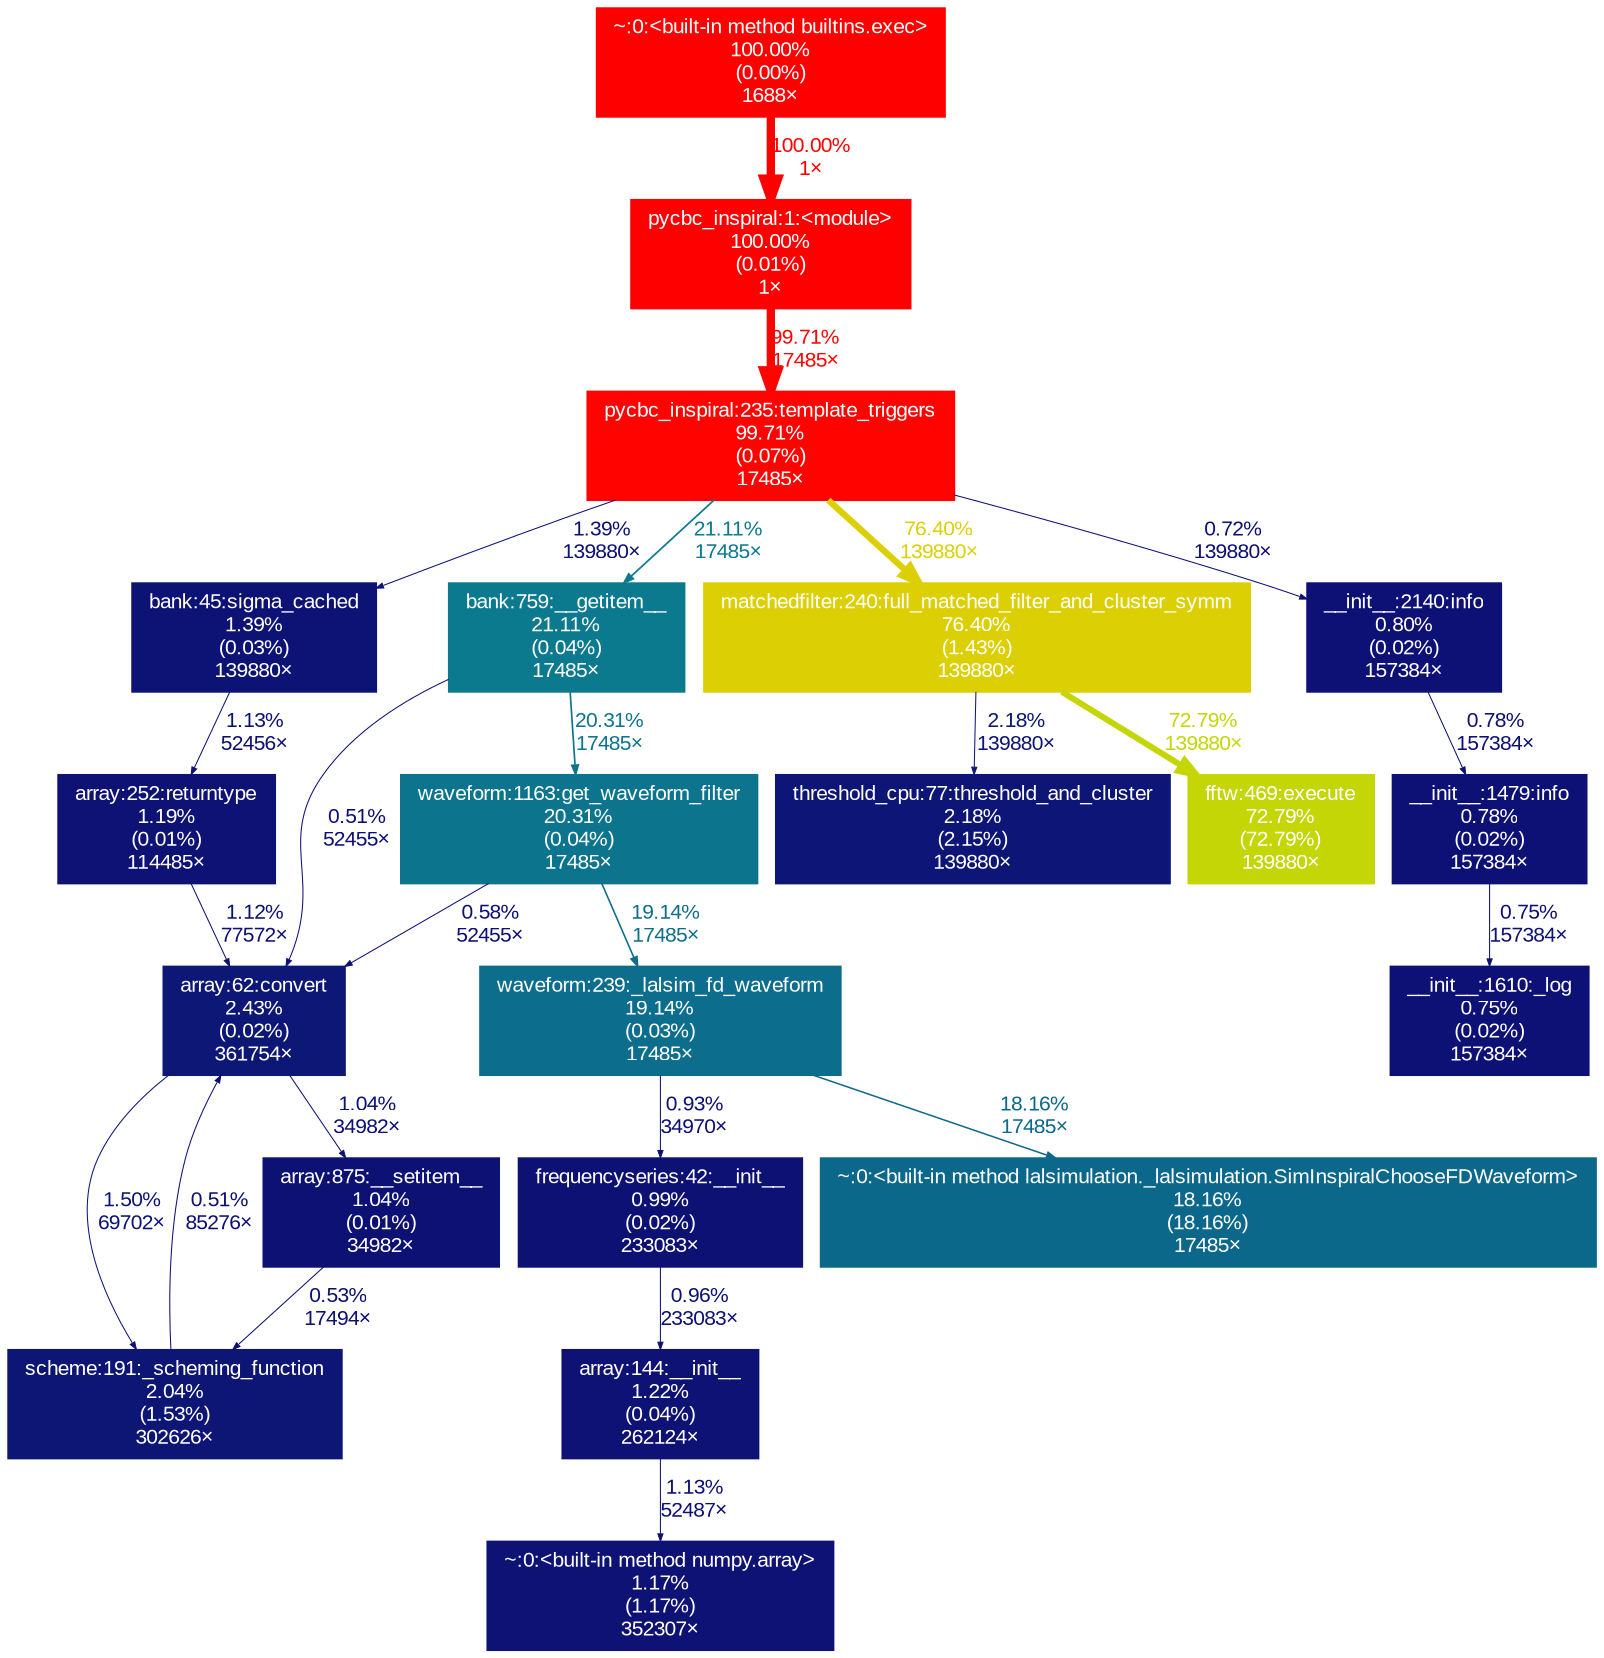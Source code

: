 digraph {
	graph [fontname=Arial, nodesep=0.125, ranksep=0.25];
	node [fontcolor=white, fontname=Arial, height=0, shape=box, style=filled, width=0];
	edge [fontname=Arial];
	372 [color="#ff0000", fontcolor="#ffffff", fontsize="10.00", label="pycbc_inspiral:1:<module>\n100.00%\n(0.01%)\n1×", tooltip="/work/pi_ccapano_umassd_edu/nperla_umassd_edu/envs/pycbc/bin/pycbc_inspiral"];
	372 -> 2567 [arrowsize="1.00", color="#ff0300", fontcolor="#ff0300", fontsize="10.00", label="99.71%\n17485×", labeldistance="3.99", penwidth="3.99"];
	1461 [color="#0d1274", fontcolor="#ffffff", fontsize="10.00", label="~:0:<built-in method numpy.array>\n1.17%\n(1.17%)\n352307×", tooltip="~"];
	1471 [color="#ff0000", fontcolor="#ffffff", fontsize="10.00", label="~:0:<built-in method builtins.exec>\n100.00%\n(0.00%)\n1688×", tooltip="~"];
	1471 -> 372 [arrowsize="1.00", color="#ff0000", fontcolor="#ff0000", fontsize="10.00", label="100.00%\n1×", labeldistance="4.00", penwidth="4.00"];
	1893 [color="#0d1575", fontcolor="#ffffff", fontsize="10.00", label="scheme:191:_scheming_function\n2.04%\n(1.53%)\n302626×", tooltip="/work/pi_ccapano_umassd_edu/nperla_umassd_edu/envs/pycbc/lib/python3.11/site-packages/pycbc/scheme.py"];
	1893 -> 3610 [arrowsize="0.35", color="#0d0f73", fontcolor="#0d0f73", fontsize="10.00", label="0.51%\n85276×", labeldistance="0.50", penwidth="0.50"];
	2155 [color="#0d1274", fontcolor="#ffffff", fontsize="10.00", label="array:144:__init__\n1.22%\n(0.04%)\n262124×", tooltip="/work/pi_ccapano_umassd_edu/nperla_umassd_edu/envs/pycbc/lib/python3.11/site-packages/pycbc/types/array.py"];
	2155 -> 1461 [arrowsize="0.35", color="#0d1174", fontcolor="#0d1174", fontsize="10.00", label="1.13%\n52487×", labeldistance="0.50", penwidth="0.50"];
	2180 [color="#0d1275", fontcolor="#ffffff", fontsize="10.00", label="bank:45:sigma_cached\n1.39%\n(0.03%)\n139880×", tooltip="/work/pi_ccapano_umassd_edu/nperla_umassd_edu/envs/pycbc/lib/python3.11/site-packages/pycbc/waveform/bank.py"];
	2180 -> 7515 [arrowsize="0.35", color="#0d1174", fontcolor="#0d1174", fontsize="10.00", label="1.13%\n52456×", labeldistance="0.50", penwidth="0.50"];
	2181 [color="#0c7a8e", fontcolor="#ffffff", fontsize="10.00", label="bank:759:__getitem__\n21.11%\n(0.04%)\n17485×", tooltip="/work/pi_ccapano_umassd_edu/nperla_umassd_edu/envs/pycbc/lib/python3.11/site-packages/pycbc/waveform/bank.py"];
	2181 -> 2606 [arrowsize="0.45", color="#0c758d", fontcolor="#0c758d", fontsize="10.00", label="20.31%\n17485×", labeldistance="0.81", penwidth="0.81"];
	2181 -> 3610 [arrowsize="0.35", color="#0d0f73", fontcolor="#0d0f73", fontsize="10.00", label="0.51%\n52455×", labeldistance="0.50", penwidth="0.50"];
	2258 [color="#0d1174", fontcolor="#ffffff", fontsize="10.00", label="array:875:__setitem__\n1.04%\n(0.01%)\n34982×", tooltip="/work/pi_ccapano_umassd_edu/nperla_umassd_edu/envs/pycbc/lib/python3.11/site-packages/pycbc/types/array.py"];
	2258 -> 1893 [arrowsize="0.35", color="#0d0f73", fontcolor="#0d0f73", fontsize="10.00", label="0.53%\n17494×", labeldistance="0.50", penwidth="0.50"];
	2271 [color="#0d1174", fontcolor="#ffffff", fontsize="10.00", label="frequencyseries:42:__init__\n0.99%\n(0.02%)\n233083×", tooltip="/work/pi_ccapano_umassd_edu/nperla_umassd_edu/envs/pycbc/lib/python3.11/site-packages/pycbc/types/frequencyseries.py"];
	2271 -> 2155 [arrowsize="0.35", color="#0d1174", fontcolor="#0d1174", fontsize="10.00", label="0.96%\n233083×", labeldistance="0.50", penwidth="0.50"];
	2567 [color="#ff0300", fontcolor="#ffffff", fontsize="10.00", label="pycbc_inspiral:235:template_triggers\n99.71%\n(0.07%)\n17485×", tooltip="/work/pi_ccapano_umassd_edu/nperla_umassd_edu/envs/pycbc/bin/pycbc_inspiral"];
	2567 -> 2180 [arrowsize="0.35", color="#0d1275", fontcolor="#0d1275", fontsize="10.00", label="1.39%\n139880×", labeldistance="0.50", penwidth="0.50"];
	2567 -> 2181 [arrowsize="0.46", color="#0c7a8e", fontcolor="#0c7a8e", fontsize="10.00", label="21.11%\n17485×", labeldistance="0.84", penwidth="0.84"];
	2567 -> 2585 [arrowsize="0.87", color="#dcd005", fontcolor="#dcd005", fontsize="10.00", label="76.40%\n139880×", labeldistance="3.06", penwidth="3.06"];
	2567 -> 2679 [arrowsize="0.35", color="#0d1074", fontcolor="#0d1074", fontsize="10.00", label="0.72%\n139880×", labeldistance="0.50", penwidth="0.50"];
	2585 [color="#dcd005", fontcolor="#ffffff", fontsize="10.00", label="matchedfilter:240:full_matched_filter_and_cluster_symm\n76.40%\n(1.43%)\n139880×", tooltip="/work/pi_ccapano_umassd_edu/nperla_umassd_edu/envs/pycbc/lib/python3.11/site-packages/pycbc/filter/matchedfilter.py"];
	2585 -> 4014 [arrowsize="0.35", color="#0d1676", fontcolor="#0d1676", fontsize="10.00", label="2.18%\n139880×", labeldistance="0.50", penwidth="0.50"];
	2585 -> 7328 [arrowsize="0.85", color="#c4d606", fontcolor="#c4d606", fontsize="10.00", label="72.79%\n139880×", labeldistance="2.91", penwidth="2.91"];
	2606 [color="#0c758d", fontcolor="#ffffff", fontsize="10.00", label="waveform:1163:get_waveform_filter\n20.31%\n(0.04%)\n17485×", tooltip="/work/pi_ccapano_umassd_edu/nperla_umassd_edu/envs/pycbc/lib/python3.11/site-packages/pycbc/waveform/waveform.py"];
	2606 -> 3610 [arrowsize="0.35", color="#0d0f73", fontcolor="#0d0f73", fontsize="10.00", label="0.58%\n52455×", labeldistance="0.50", penwidth="0.50"];
	2606 -> 3632 [arrowsize="0.44", color="#0c6e8c", fontcolor="#0c6e8c", fontsize="10.00", label="19.14%\n17485×", labeldistance="0.77", penwidth="0.77"];
	2679 [color="#0d1074", fontcolor="#ffffff", fontsize="10.00", label="__init__:2140:info\n0.80%\n(0.02%)\n157384×", tooltip="/work/pi_ccapano_umassd_edu/nperla_umassd_edu/envs/pycbc/lib/python3.11/logging/__init__.py"];
	2679 -> 3533 [arrowsize="0.35", color="#0d1074", fontcolor="#0d1074", fontsize="10.00", label="0.78%\n157384×", labeldistance="0.50", penwidth="0.50"];
	3485 [color="#0d1074", fontcolor="#ffffff", fontsize="10.00", label="__init__:1610:_log\n0.75%\n(0.02%)\n157384×", tooltip="/work/pi_ccapano_umassd_edu/nperla_umassd_edu/envs/pycbc/lib/python3.11/logging/__init__.py"];
	3533 [color="#0d1074", fontcolor="#ffffff", fontsize="10.00", label="__init__:1479:info\n0.78%\n(0.02%)\n157384×", tooltip="/work/pi_ccapano_umassd_edu/nperla_umassd_edu/envs/pycbc/lib/python3.11/logging/__init__.py"];
	3533 -> 3485 [arrowsize="0.35", color="#0d1074", fontcolor="#0d1074", fontsize="10.00", label="0.75%\n157384×", labeldistance="0.50", penwidth="0.50"];
	3610 [color="#0d1776", fontcolor="#ffffff", fontsize="10.00", label="array:62:convert\n2.43%\n(0.02%)\n361754×", tooltip="/work/pi_ccapano_umassd_edu/nperla_umassd_edu/envs/pycbc/lib/python3.11/site-packages/pycbc/types/array.py"];
	3610 -> 1893 [arrowsize="0.35", color="#0d1375", fontcolor="#0d1375", fontsize="10.00", label="1.50%\n69702×", labeldistance="0.50", penwidth="0.50"];
	3610 -> 2258 [arrowsize="0.35", color="#0d1174", fontcolor="#0d1174", fontsize="10.00", label="1.04%\n34982×", labeldistance="0.50", penwidth="0.50"];
	3632 [color="#0c6e8c", fontcolor="#ffffff", fontsize="10.00", label="waveform:239:_lalsim_fd_waveform\n19.14%\n(0.03%)\n17485×", tooltip="/work/pi_ccapano_umassd_edu/nperla_umassd_edu/envs/pycbc/lib/python3.11/site-packages/pycbc/waveform/waveform.py"];
	3632 -> 2271 [arrowsize="0.35", color="#0d1174", fontcolor="#0d1174", fontsize="10.00", label="0.93%\n34970×", labeldistance="0.50", penwidth="0.50"];
	3632 -> 5188 [arrowsize="0.43", color="#0c688a", fontcolor="#0c688a", fontsize="10.00", label="18.16%\n17485×", labeldistance="0.73", penwidth="0.73"];
	4014 [color="#0d1676", fontcolor="#ffffff", fontsize="10.00", label="threshold_cpu:77:threshold_and_cluster\n2.18%\n(2.15%)\n139880×", tooltip="/work/pi_ccapano_umassd_edu/nperla_umassd_edu/envs/pycbc/lib/python3.11/site-packages/pycbc/events/threshold_cpu.py"];
	5188 [color="#0c688a", fontcolor="#ffffff", fontsize="10.00", label="~:0:<built-in method lalsimulation._lalsimulation.SimInspiralChooseFDWaveform>\n18.16%\n(18.16%)\n17485×", tooltip="~"];
	7328 [color="#c4d606", fontcolor="#ffffff", fontsize="10.00", label="fftw:469:execute\n72.79%\n(72.79%)\n139880×", tooltip="/work/pi_ccapano_umassd_edu/nperla_umassd_edu/envs/pycbc/lib/python3.11/site-packages/pycbc/fft/fftw.py"];
	7515 [color="#0d1274", fontcolor="#ffffff", fontsize="10.00", label="array:252:returntype\n1.19%\n(0.01%)\n114485×", tooltip="/work/pi_ccapano_umassd_edu/nperla_umassd_edu/envs/pycbc/lib/python3.11/site-packages/pycbc/types/array.py"];
	7515 -> 3610 [arrowsize="0.35", color="#0d1174", fontcolor="#0d1174", fontsize="10.00", label="1.12%\n77572×", labeldistance="0.50", penwidth="0.50"];
}
